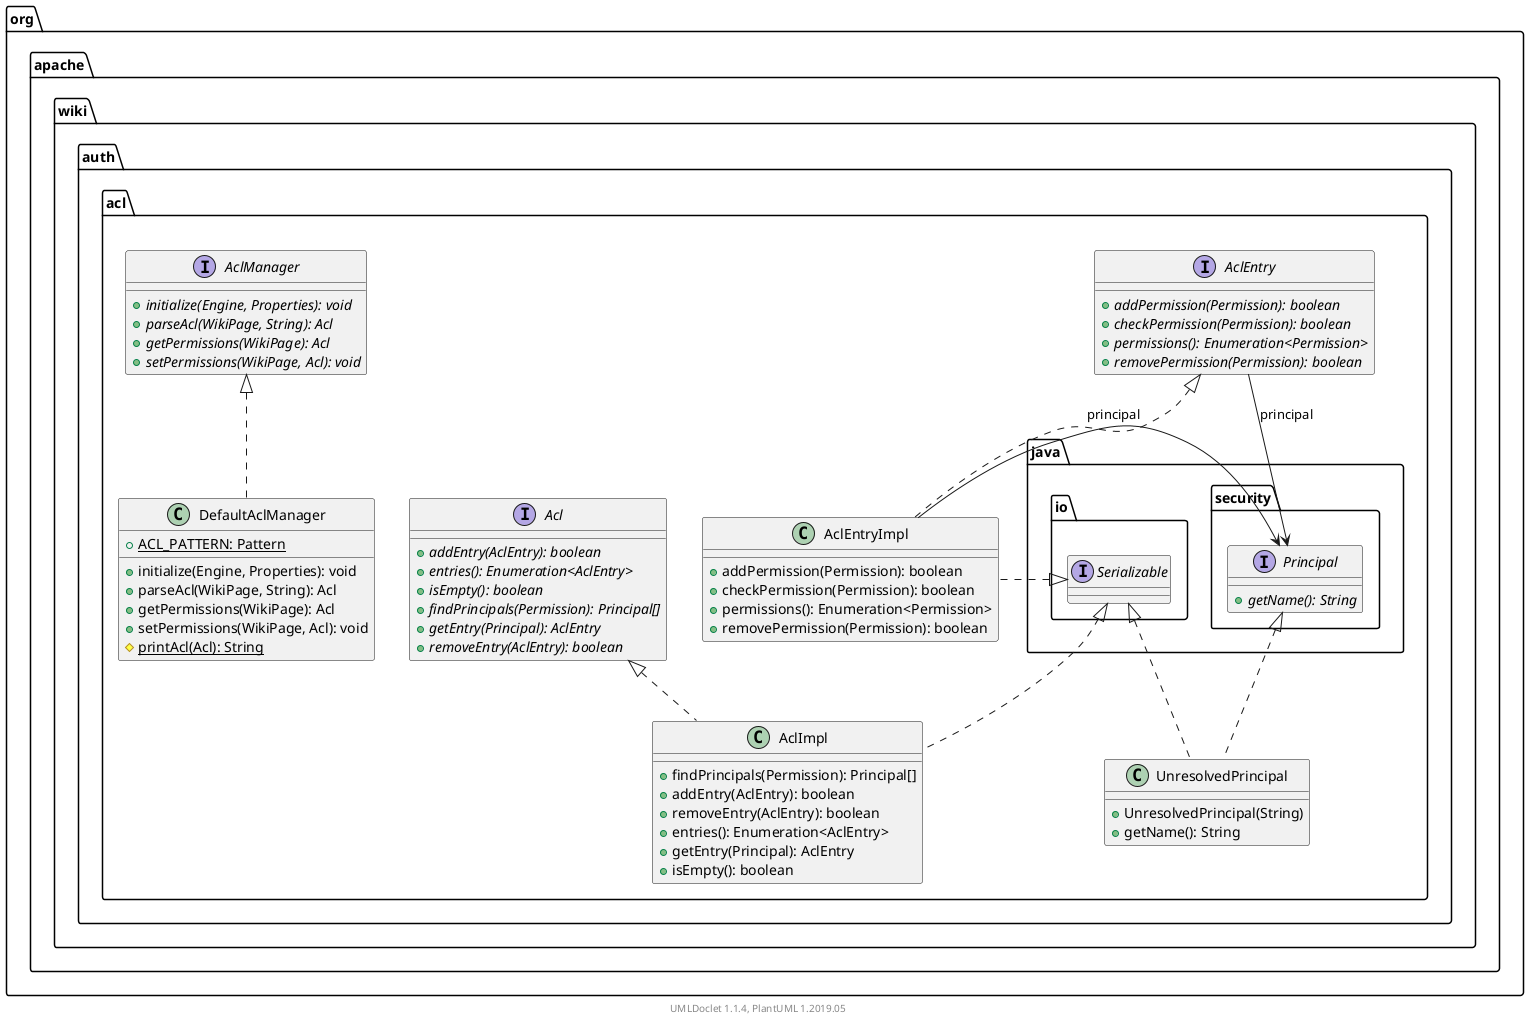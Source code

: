 @startuml

    namespace org.apache.wiki.auth.acl {

        interface AclEntry [[AclEntry.html]] {
            {abstract} +addPermission(Permission): boolean
            {abstract} +checkPermission(Permission): boolean
            {abstract} +permissions(): Enumeration<Permission>
            {abstract} +removePermission(Permission): boolean
        }

        class DefaultAclManager [[DefaultAclManager.html]] {
            {static} +ACL_PATTERN: Pattern
            +initialize(Engine, Properties): void
            +parseAcl(WikiPage, String): Acl
            +getPermissions(WikiPage): Acl
            +setPermissions(WikiPage, Acl): void
            {static} #printAcl(Acl): String
        }

        class AclImpl [[AclImpl.html]] {
            +findPrincipals(Permission): Principal[]
            +addEntry(AclEntry): boolean
            +removeEntry(AclEntry): boolean
            +entries(): Enumeration<AclEntry>
            +getEntry(Principal): AclEntry
            +isEmpty(): boolean
        }

        interface Acl [[Acl.html]] {
            {abstract} +addEntry(AclEntry): boolean
            {abstract} +entries(): Enumeration<AclEntry>
            {abstract} +isEmpty(): boolean
            {abstract} +findPrincipals(Permission): Principal[]
            {abstract} +getEntry(Principal): AclEntry
            {abstract} +removeEntry(AclEntry): boolean
        }

        interface AclManager [[AclManager.html]] {
            {abstract} +initialize(Engine, Properties): void
            {abstract} +parseAcl(WikiPage, String): Acl
            {abstract} +getPermissions(WikiPage): Acl
            {abstract} +setPermissions(WikiPage, Acl): void
        }

        class UnresolvedPrincipal [[UnresolvedPrincipal.html]] {
            +UnresolvedPrincipal(String)
            +getName(): String
        }

        class AclEntryImpl [[AclEntryImpl.html]] {
            +addPermission(Permission): boolean
            +checkPermission(Permission): boolean
            +permissions(): Enumeration<Permission>
            +removePermission(Permission): boolean
        }

        AclManager <|.. DefaultAclManager

        Acl <|.. AclImpl

        interface java.io.Serializable
        java.io.Serializable <|.. AclImpl

        interface java.security.Principal {
            {abstract} +getName(): String
        }
        java.security.Principal <|.. UnresolvedPrincipal

        java.io.Serializable <|.. UnresolvedPrincipal

        AclEntry <|.. AclEntryImpl

        java.io.Serializable <|.. AclEntryImpl

        AclEntry --> java.security.Principal: principal

        AclEntryImpl --> java.security.Principal: principal

    }


    center footer UMLDoclet 1.1.4, PlantUML 1.2019.05
@enduml
